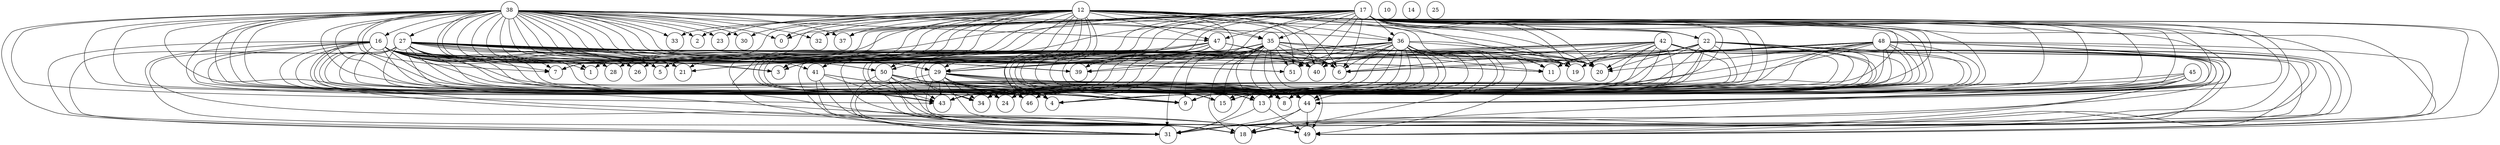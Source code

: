 digraph G {
splines=true;
0 [shape=circle, label=0]
1 [shape=circle, label=1]
2 [shape=circle, label=2]
3 [shape=circle, label=3]
4 [shape=circle, label=4]
5 [shape=circle, label=5]
6 [shape=circle, label=6]
7 [shape=circle, label=7]
8 [shape=circle, label=8]
9 [shape=circle, label=9]
10 [shape=circle, label=10]
11 [shape=circle, label=11]
12 [shape=circle, label=12]
13 [shape=circle, label=13]
14 [shape=circle, label=14]
15 [shape=circle, label=15]
16 [shape=circle, label=16]
17 [shape=circle, label=17]
18 [shape=circle, label=18]
19 [shape=circle, label=19]
20 [shape=circle, label=20]
21 [shape=circle, label=21]
22 [shape=circle, label=22]
23 [shape=circle, label=23]
24 [shape=circle, label=24]
25 [shape=circle, label=25]
26 [shape=circle, label=26]
27 [shape=circle, label=27]
28 [shape=circle, label=28]
29 [shape=circle, label=29]
30 [shape=circle, label=30]
31 [shape=circle, label=31]
32 [shape=circle, label=32]
33 [shape=circle, label=33]
34 [shape=circle, label=34]
35 [shape=circle, label=35]
36 [shape=circle, label=36]
37 [shape=circle, label=37]
38 [shape=circle, label=38]
39 [shape=circle, label=39]
40 [shape=circle, label=40]
41 [shape=circle, label=41]
42 [shape=circle, label=42]
43 [shape=circle, label=43]
44 [shape=circle, label=44]
45 [shape=circle, label=45]
46 [shape=circle, label=46]
47 [shape=circle, label=47]
48 [shape=circle, label=48]
49 [shape=circle, label=49]
50 [shape=circle, label=50]
51 [shape=circle, label=51]
12->35;
12->36;
12->22;
12->47;
12->29;
12->50;
12->41;
12->44;
12->13;
12->39;
12->46;
12->4;
12->6;
12->9;
12->34;
12->11;
12->21;
12->40;
12->1;
12->23;
12->31;
12->43;
12->20;
12->3;
12->30;
12->7;
12->19;
12->37;
12->2;
12->49;
12->18;
12->51;
12->8;
12->5;
12->26;
12->32;
12->24;
12->33;
12->28;
12->15;
12->0;
13->31;
13->49;
16->29;
16->50;
16->44;
16->13;
16->39;
16->46;
16->4;
16->6;
16->9;
16->34;
16->11;
16->21;
16->40;
16->1;
16->31;
16->43;
16->20;
16->3;
16->7;
16->19;
16->49;
16->18;
16->51;
16->8;
16->5;
16->26;
16->24;
16->28;
16->15;
17->35;
17->36;
17->22;
17->47;
17->29;
17->50;
17->41;
17->44;
17->13;
17->39;
17->46;
17->4;
17->6;
17->9;
17->34;
17->11;
17->21;
17->40;
17->1;
17->31;
17->43;
17->20;
17->3;
17->7;
17->19;
17->37;
17->49;
17->18;
17->51;
17->8;
17->5;
17->26;
17->32;
17->24;
17->28;
17->15;
17->0;
22->44;
22->13;
22->46;
22->4;
22->6;
22->9;
22->34;
22->11;
22->40;
22->31;
22->43;
22->20;
22->19;
22->49;
22->18;
22->8;
22->24;
22->15;
27->29;
27->44;
27->13;
27->39;
27->46;
27->4;
27->6;
27->9;
27->34;
27->11;
27->21;
27->40;
27->31;
27->43;
27->20;
27->3;
27->7;
27->19;
27->49;
27->18;
27->51;
27->8;
27->5;
27->26;
27->24;
27->15;
29->44;
29->13;
29->46;
29->4;
29->9;
29->34;
29->31;
29->43;
29->49;
29->18;
29->8;
29->24;
29->15;
35->29;
35->44;
35->13;
35->39;
35->46;
35->4;
35->6;
35->9;
35->34;
35->11;
35->21;
35->40;
35->31;
35->43;
35->20;
35->3;
35->19;
35->49;
35->18;
35->51;
35->8;
35->5;
35->26;
35->24;
35->15;
36->29;
36->44;
36->13;
36->39;
36->46;
36->4;
36->6;
36->9;
36->34;
36->11;
36->40;
36->31;
36->43;
36->20;
36->3;
36->19;
36->49;
36->18;
36->51;
36->8;
36->24;
36->15;
38->16;
38->27;
38->35;
38->36;
38->22;
38->47;
38->29;
38->50;
38->41;
38->44;
38->13;
38->39;
38->46;
38->4;
38->6;
38->9;
38->34;
38->11;
38->21;
38->40;
38->1;
38->23;
38->31;
38->43;
38->20;
38->3;
38->30;
38->7;
38->19;
38->37;
38->2;
38->49;
38->18;
38->51;
38->8;
38->5;
38->26;
38->32;
38->24;
38->33;
38->28;
38->15;
38->0;
41->4;
41->9;
41->31;
41->49;
41->18;
42->29;
42->44;
42->13;
42->39;
42->46;
42->4;
42->6;
42->9;
42->34;
42->11;
42->40;
42->31;
42->43;
42->20;
42->19;
42->49;
42->18;
42->51;
42->8;
42->24;
42->15;
44->31;
44->49;
44->18;
45->44;
45->13;
45->4;
45->9;
45->31;
45->49;
45->18;
45->8;
45->15;
47->44;
47->13;
47->46;
47->4;
47->6;
47->9;
47->34;
47->40;
47->31;
47->43;
47->49;
47->18;
47->8;
47->24;
47->15;
48->44;
48->13;
48->46;
48->4;
48->6;
48->9;
48->34;
48->11;
48->40;
48->31;
48->43;
48->20;
48->19;
48->49;
48->18;
48->51;
48->8;
48->24;
48->15;
50->44;
50->13;
50->4;
50->9;
50->31;
50->43;
50->49;
50->18;
50->8;
50->24;
50->15;
}
